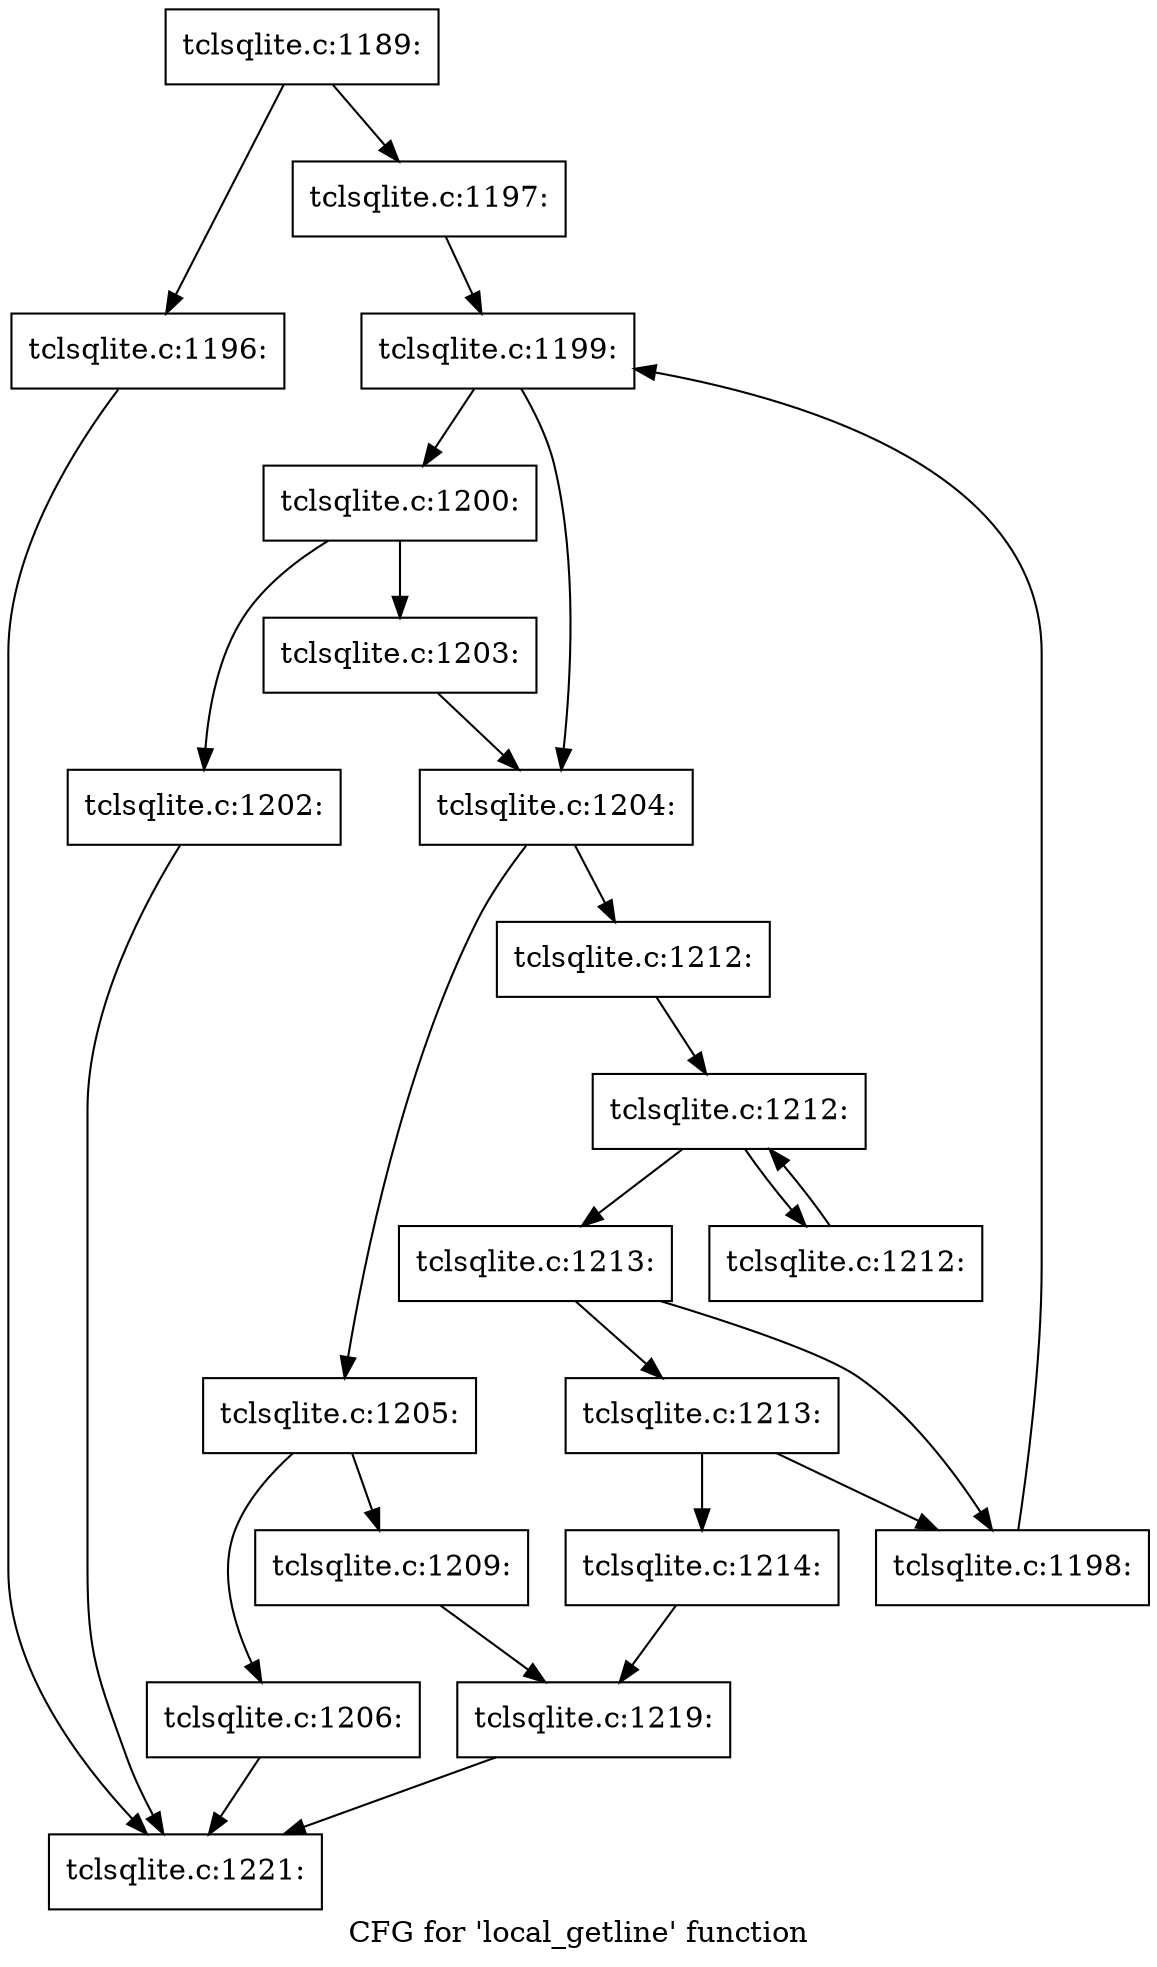 digraph "CFG for 'local_getline' function" {
	label="CFG for 'local_getline' function";

	Node0x55a735a4bcd0 [shape=record,label="{tclsqlite.c:1189:}"];
	Node0x55a735a4bcd0 -> Node0x55a735a507e0;
	Node0x55a735a4bcd0 -> Node0x55a735a50830;
	Node0x55a735a507e0 [shape=record,label="{tclsqlite.c:1196:}"];
	Node0x55a735a507e0 -> Node0x55a735a4e080;
	Node0x55a735a50830 [shape=record,label="{tclsqlite.c:1197:}"];
	Node0x55a735a50830 -> Node0x55a735a50f80;
	Node0x55a735a50f80 [shape=record,label="{tclsqlite.c:1199:}"];
	Node0x55a735a50f80 -> Node0x55a735a51150;
	Node0x55a735a50f80 -> Node0x55a735a511a0;
	Node0x55a735a51150 [shape=record,label="{tclsqlite.c:1200:}"];
	Node0x55a735a51150 -> Node0x55a7358c0bb0;
	Node0x55a735a51150 -> Node0x55a735a52ba0;
	Node0x55a7358c0bb0 [shape=record,label="{tclsqlite.c:1202:}"];
	Node0x55a7358c0bb0 -> Node0x55a735a4e080;
	Node0x55a735a52ba0 [shape=record,label="{tclsqlite.c:1203:}"];
	Node0x55a735a52ba0 -> Node0x55a735a511a0;
	Node0x55a735a511a0 [shape=record,label="{tclsqlite.c:1204:}"];
	Node0x55a735a511a0 -> Node0x55a735a52fe0;
	Node0x55a735a511a0 -> Node0x55a735a53030;
	Node0x55a735a52fe0 [shape=record,label="{tclsqlite.c:1205:}"];
	Node0x55a735a52fe0 -> Node0x55a735a53500;
	Node0x55a735a52fe0 -> Node0x55a735a53b10;
	Node0x55a735a53500 [shape=record,label="{tclsqlite.c:1206:}"];
	Node0x55a735a53500 -> Node0x55a735a4e080;
	Node0x55a735a53b10 [shape=record,label="{tclsqlite.c:1209:}"];
	Node0x55a735a53b10 -> Node0x55a735a50f00;
	Node0x55a735a53030 [shape=record,label="{tclsqlite.c:1212:}"];
	Node0x55a735a53030 -> Node0x55a735a54300;
	Node0x55a735a54300 [shape=record,label="{tclsqlite.c:1212:}"];
	Node0x55a735a54300 -> Node0x55a735a54800;
	Node0x55a735a54300 -> Node0x55a735a54460;
	Node0x55a735a54800 [shape=record,label="{tclsqlite.c:1212:}"];
	Node0x55a735a54800 -> Node0x55a735a54300;
	Node0x55a735a54460 [shape=record,label="{tclsqlite.c:1213:}"];
	Node0x55a735a54460 -> Node0x55a735a54e00;
	Node0x55a735a54460 -> Node0x55a735a54db0;
	Node0x55a735a54e00 [shape=record,label="{tclsqlite.c:1213:}"];
	Node0x55a735a54e00 -> Node0x55a735a54d60;
	Node0x55a735a54e00 -> Node0x55a735a54db0;
	Node0x55a735a54d60 [shape=record,label="{tclsqlite.c:1214:}"];
	Node0x55a735a54d60 -> Node0x55a735a50f00;
	Node0x55a735a54db0 [shape=record,label="{tclsqlite.c:1198:}"];
	Node0x55a735a54db0 -> Node0x55a735a50f80;
	Node0x55a735a50f00 [shape=record,label="{tclsqlite.c:1219:}"];
	Node0x55a735a50f00 -> Node0x55a735a4e080;
	Node0x55a735a4e080 [shape=record,label="{tclsqlite.c:1221:}"];
}
